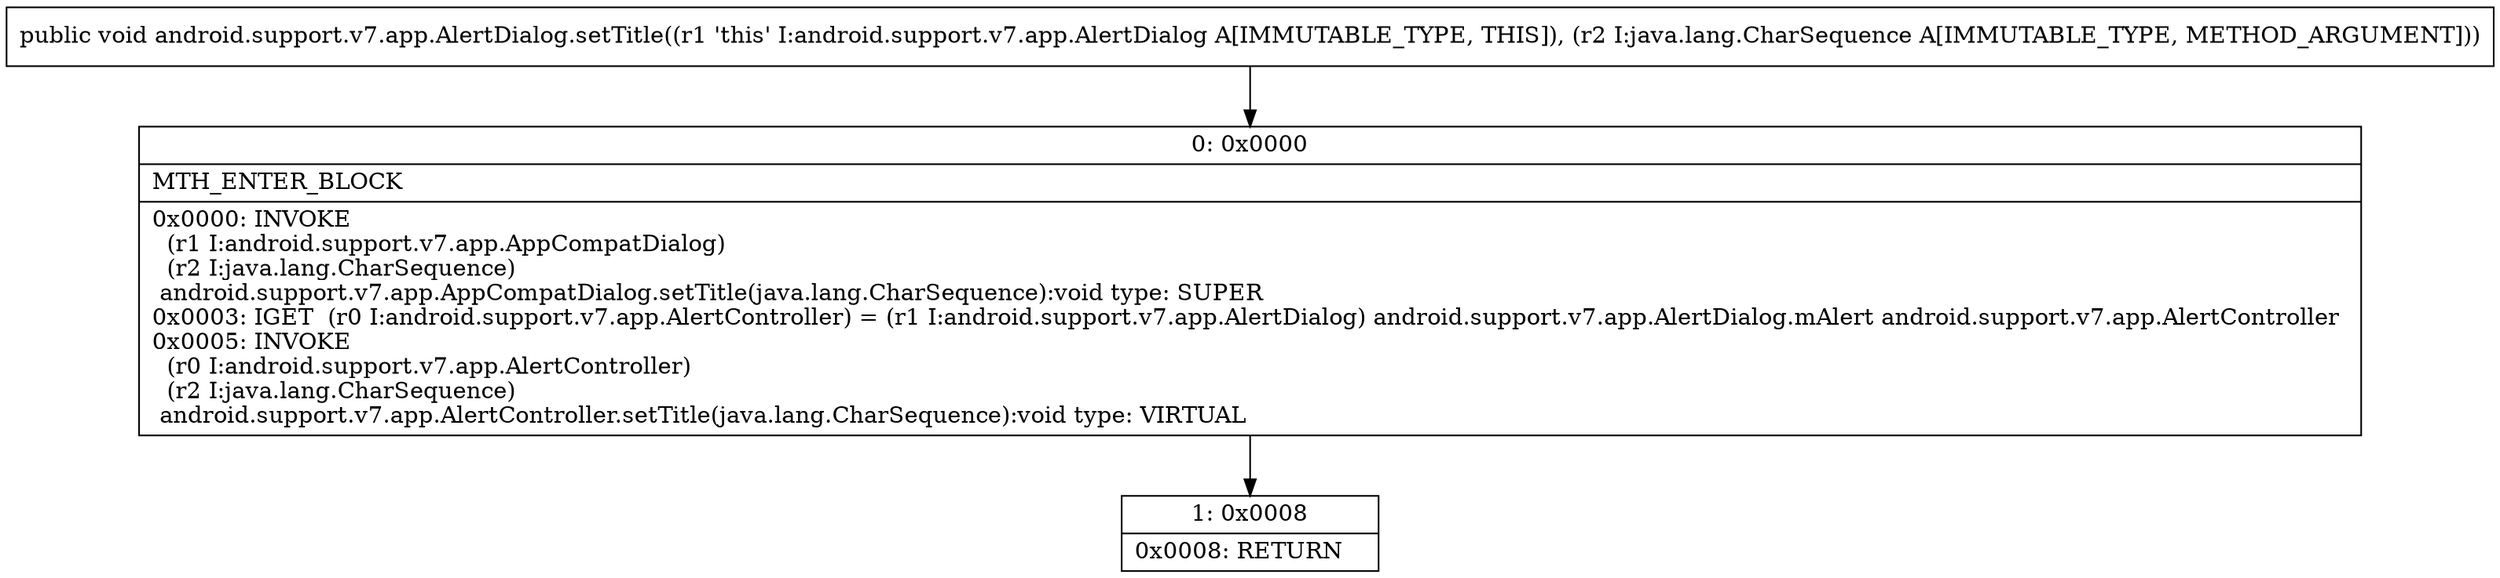 digraph "CFG forandroid.support.v7.app.AlertDialog.setTitle(Ljava\/lang\/CharSequence;)V" {
Node_0 [shape=record,label="{0\:\ 0x0000|MTH_ENTER_BLOCK\l|0x0000: INVOKE  \l  (r1 I:android.support.v7.app.AppCompatDialog)\l  (r2 I:java.lang.CharSequence)\l android.support.v7.app.AppCompatDialog.setTitle(java.lang.CharSequence):void type: SUPER \l0x0003: IGET  (r0 I:android.support.v7.app.AlertController) = (r1 I:android.support.v7.app.AlertDialog) android.support.v7.app.AlertDialog.mAlert android.support.v7.app.AlertController \l0x0005: INVOKE  \l  (r0 I:android.support.v7.app.AlertController)\l  (r2 I:java.lang.CharSequence)\l android.support.v7.app.AlertController.setTitle(java.lang.CharSequence):void type: VIRTUAL \l}"];
Node_1 [shape=record,label="{1\:\ 0x0008|0x0008: RETURN   \l}"];
MethodNode[shape=record,label="{public void android.support.v7.app.AlertDialog.setTitle((r1 'this' I:android.support.v7.app.AlertDialog A[IMMUTABLE_TYPE, THIS]), (r2 I:java.lang.CharSequence A[IMMUTABLE_TYPE, METHOD_ARGUMENT])) }"];
MethodNode -> Node_0;
Node_0 -> Node_1;
}

